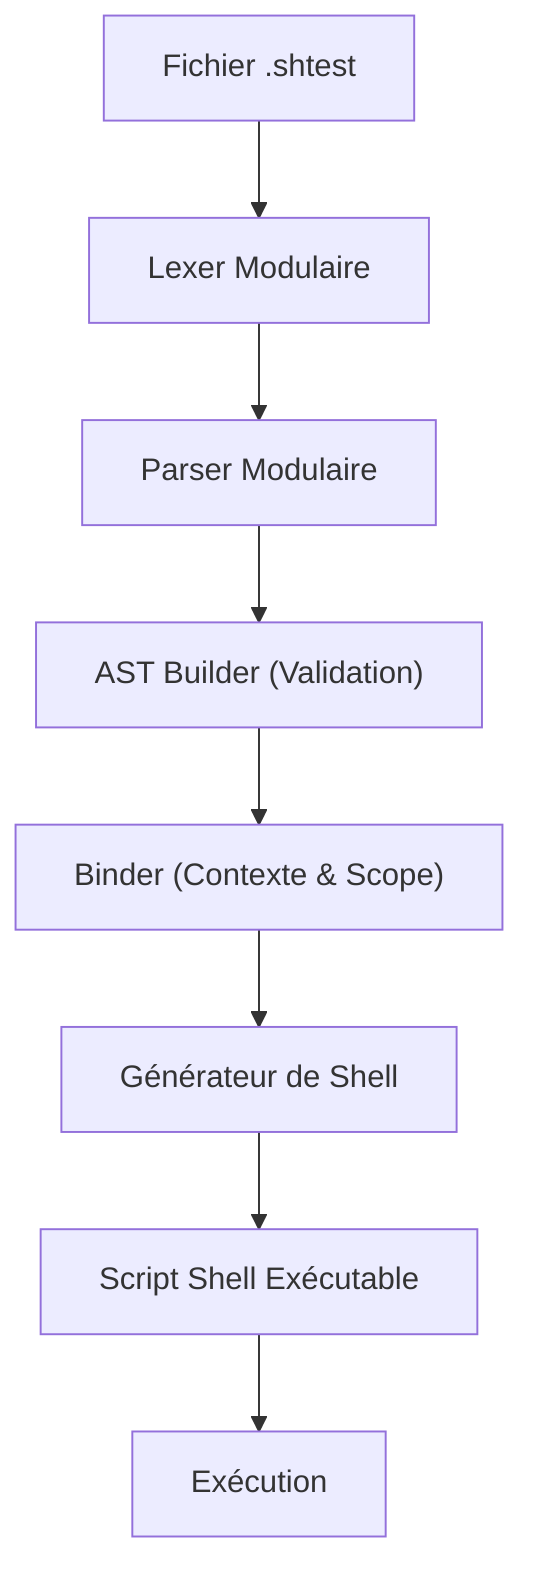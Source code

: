 flowchart TD
    A["Fichier .shtest"] --> B["Lexer Modulaire"]
    B --> C["Parser Modulaire"]
    C --> D["AST Builder (Validation)"]
    D --> E["Binder (Contexte & Scope)"]
    E --> F["Générateur de Shell"]
    F --> G["Script Shell Exécutable"]
    G --> H["Exécution"]